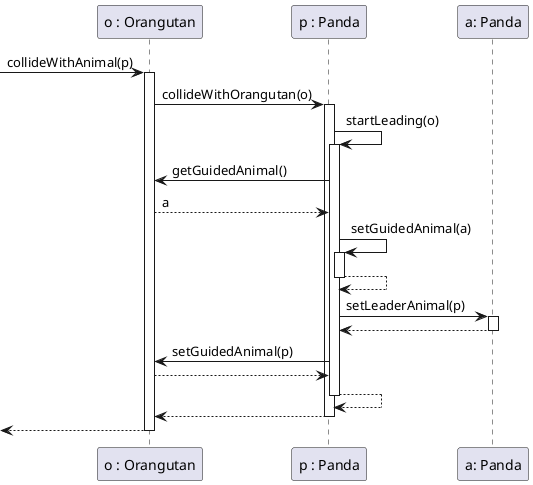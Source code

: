 @startuml
participant "o : Orangutan" as o
participant "p : Panda" as p
participant "a: Panda" as a

[-> o: collideWithAnimal(p)
activate o

o-> p ++ : collideWithOrangutan(o)
p->p ++ : startLeading(o)
p->o: getGuidedAnimal()
o-->p: a
p->p ++ : setGuidedAnimal(a)
p--> p -- :
p->a ++ : setLeaderAnimal(p)
a-->p --
p->o: setGuidedAnimal(p)
o-->p
p-->p --
p -->o --

[<--o
deactivate o

@enduml